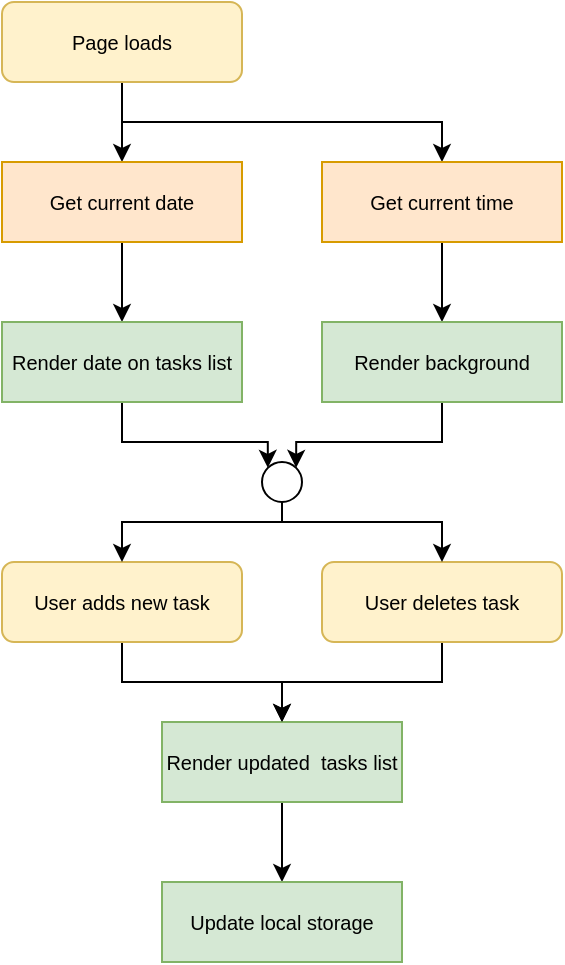 <mxfile version="14.9.8" type="github">
  <diagram id="C5RBs43oDa-KdzZeNtuy" name="Page-1">
    <mxGraphModel dx="1181" dy="663" grid="1" gridSize="10" guides="1" tooltips="1" connect="1" arrows="1" fold="1" page="1" pageScale="1" pageWidth="827" pageHeight="1169" math="0" shadow="0">
      <root>
        <mxCell id="WIyWlLk6GJQsqaUBKTNV-0" />
        <mxCell id="WIyWlLk6GJQsqaUBKTNV-1" parent="WIyWlLk6GJQsqaUBKTNV-0" />
        <mxCell id="pqtmPe52hNL9jo1NHyDP-5" style="edgeStyle=orthogonalEdgeStyle;rounded=0;orthogonalLoop=1;jettySize=auto;html=1;exitX=0.5;exitY=1;exitDx=0;exitDy=0;entryX=0.5;entryY=0;entryDx=0;entryDy=0;" edge="1" parent="WIyWlLk6GJQsqaUBKTNV-1" source="WIyWlLk6GJQsqaUBKTNV-3" target="pqtmPe52hNL9jo1NHyDP-3">
          <mxGeometry relative="1" as="geometry" />
        </mxCell>
        <mxCell id="pqtmPe52hNL9jo1NHyDP-11" style="edgeStyle=orthogonalEdgeStyle;rounded=0;orthogonalLoop=1;jettySize=auto;html=1;exitX=0.5;exitY=1;exitDx=0;exitDy=0;" edge="1" parent="WIyWlLk6GJQsqaUBKTNV-1" source="WIyWlLk6GJQsqaUBKTNV-3" target="pqtmPe52hNL9jo1NHyDP-10">
          <mxGeometry relative="1" as="geometry" />
        </mxCell>
        <mxCell id="WIyWlLk6GJQsqaUBKTNV-3" value="Page loads" style="rounded=1;whiteSpace=wrap;html=1;fontSize=10;glass=0;strokeWidth=1;shadow=0;fillColor=#fff2cc;strokeColor=#d6b656;" parent="WIyWlLk6GJQsqaUBKTNV-1" vertex="1">
          <mxGeometry x="160" y="40" width="120" height="40" as="geometry" />
        </mxCell>
        <mxCell id="pqtmPe52hNL9jo1NHyDP-8" style="edgeStyle=orthogonalEdgeStyle;rounded=0;orthogonalLoop=1;jettySize=auto;html=1;exitX=0.5;exitY=1;exitDx=0;exitDy=0;" edge="1" parent="WIyWlLk6GJQsqaUBKTNV-1" source="pqtmPe52hNL9jo1NHyDP-0" target="pqtmPe52hNL9jo1NHyDP-1">
          <mxGeometry relative="1" as="geometry" />
        </mxCell>
        <mxCell id="pqtmPe52hNL9jo1NHyDP-0" value="User adds new task" style="rounded=1;whiteSpace=wrap;html=1;fontSize=10;glass=0;strokeWidth=1;shadow=0;fillColor=#fff2cc;strokeColor=#d6b656;" vertex="1" parent="WIyWlLk6GJQsqaUBKTNV-1">
          <mxGeometry x="160" y="320" width="120" height="40" as="geometry" />
        </mxCell>
        <mxCell id="pqtmPe52hNL9jo1NHyDP-20" style="edgeStyle=orthogonalEdgeStyle;rounded=0;orthogonalLoop=1;jettySize=auto;html=1;exitX=0.5;exitY=1;exitDx=0;exitDy=0;" edge="1" parent="WIyWlLk6GJQsqaUBKTNV-1" source="pqtmPe52hNL9jo1NHyDP-1" target="pqtmPe52hNL9jo1NHyDP-19">
          <mxGeometry relative="1" as="geometry" />
        </mxCell>
        <mxCell id="pqtmPe52hNL9jo1NHyDP-1" value="Render updated&amp;nbsp; tasks list" style="rounded=0;whiteSpace=wrap;html=1;fillColor=#d5e8d4;strokeColor=#82b366;fontSize=10;" vertex="1" parent="WIyWlLk6GJQsqaUBKTNV-1">
          <mxGeometry x="240" y="400" width="120" height="40" as="geometry" />
        </mxCell>
        <mxCell id="pqtmPe52hNL9jo1NHyDP-9" style="edgeStyle=orthogonalEdgeStyle;rounded=0;orthogonalLoop=1;jettySize=auto;html=1;exitX=0.5;exitY=1;exitDx=0;exitDy=0;entryX=0.5;entryY=0;entryDx=0;entryDy=0;" edge="1" parent="WIyWlLk6GJQsqaUBKTNV-1" source="pqtmPe52hNL9jo1NHyDP-2" target="pqtmPe52hNL9jo1NHyDP-1">
          <mxGeometry relative="1" as="geometry">
            <mxPoint x="310" y="480" as="targetPoint" />
          </mxGeometry>
        </mxCell>
        <mxCell id="pqtmPe52hNL9jo1NHyDP-2" value="User deletes task" style="rounded=1;whiteSpace=wrap;html=1;fontSize=10;glass=0;strokeWidth=1;shadow=0;fillColor=#fff2cc;strokeColor=#d6b656;" vertex="1" parent="WIyWlLk6GJQsqaUBKTNV-1">
          <mxGeometry x="320" y="320" width="120" height="40" as="geometry" />
        </mxCell>
        <mxCell id="pqtmPe52hNL9jo1NHyDP-6" style="edgeStyle=orthogonalEdgeStyle;rounded=0;orthogonalLoop=1;jettySize=auto;html=1;exitX=0.5;exitY=1;exitDx=0;exitDy=0;" edge="1" parent="WIyWlLk6GJQsqaUBKTNV-1" source="pqtmPe52hNL9jo1NHyDP-3" target="pqtmPe52hNL9jo1NHyDP-4">
          <mxGeometry relative="1" as="geometry" />
        </mxCell>
        <mxCell id="pqtmPe52hNL9jo1NHyDP-3" value="Get current time" style="rounded=0;whiteSpace=wrap;html=1;fillColor=#ffe6cc;strokeColor=#d79b00;fontSize=10;" vertex="1" parent="WIyWlLk6GJQsqaUBKTNV-1">
          <mxGeometry x="320" y="120" width="120" height="40" as="geometry" />
        </mxCell>
        <mxCell id="pqtmPe52hNL9jo1NHyDP-31" style="edgeStyle=orthogonalEdgeStyle;rounded=0;orthogonalLoop=1;jettySize=auto;html=1;exitX=0.5;exitY=1;exitDx=0;exitDy=0;entryX=1;entryY=0;entryDx=0;entryDy=0;" edge="1" parent="WIyWlLk6GJQsqaUBKTNV-1" source="pqtmPe52hNL9jo1NHyDP-4" target="pqtmPe52hNL9jo1NHyDP-29">
          <mxGeometry relative="1" as="geometry" />
        </mxCell>
        <mxCell id="pqtmPe52hNL9jo1NHyDP-4" value="Render background" style="rounded=0;whiteSpace=wrap;html=1;fillColor=#d5e8d4;strokeColor=#82b366;fontSize=10;" vertex="1" parent="WIyWlLk6GJQsqaUBKTNV-1">
          <mxGeometry x="320" y="200" width="120" height="40" as="geometry" />
        </mxCell>
        <mxCell id="pqtmPe52hNL9jo1NHyDP-13" style="edgeStyle=orthogonalEdgeStyle;rounded=0;orthogonalLoop=1;jettySize=auto;html=1;exitX=0.5;exitY=1;exitDx=0;exitDy=0;entryX=0.5;entryY=0;entryDx=0;entryDy=0;" edge="1" parent="WIyWlLk6GJQsqaUBKTNV-1" source="pqtmPe52hNL9jo1NHyDP-10" target="pqtmPe52hNL9jo1NHyDP-12">
          <mxGeometry relative="1" as="geometry" />
        </mxCell>
        <mxCell id="pqtmPe52hNL9jo1NHyDP-10" value="Get current date" style="rounded=0;whiteSpace=wrap;html=1;fillColor=#ffe6cc;strokeColor=#d79b00;fontSize=10;" vertex="1" parent="WIyWlLk6GJQsqaUBKTNV-1">
          <mxGeometry x="160" y="120" width="120" height="40" as="geometry" />
        </mxCell>
        <mxCell id="pqtmPe52hNL9jo1NHyDP-30" style="edgeStyle=orthogonalEdgeStyle;rounded=0;orthogonalLoop=1;jettySize=auto;html=1;exitX=0.5;exitY=1;exitDx=0;exitDy=0;entryX=0;entryY=0;entryDx=0;entryDy=0;" edge="1" parent="WIyWlLk6GJQsqaUBKTNV-1" source="pqtmPe52hNL9jo1NHyDP-12" target="pqtmPe52hNL9jo1NHyDP-29">
          <mxGeometry relative="1" as="geometry" />
        </mxCell>
        <mxCell id="pqtmPe52hNL9jo1NHyDP-12" value="Render date on tasks list" style="rounded=0;whiteSpace=wrap;html=1;fillColor=#d5e8d4;strokeColor=#82b366;fontSize=10;" vertex="1" parent="WIyWlLk6GJQsqaUBKTNV-1">
          <mxGeometry x="160" y="200" width="120" height="40" as="geometry" />
        </mxCell>
        <mxCell id="pqtmPe52hNL9jo1NHyDP-19" value="Update local storage" style="rounded=0;whiteSpace=wrap;html=1;fillColor=#d5e8d4;strokeColor=#82b366;fontSize=10;" vertex="1" parent="WIyWlLk6GJQsqaUBKTNV-1">
          <mxGeometry x="240" y="480" width="120" height="40" as="geometry" />
        </mxCell>
        <mxCell id="pqtmPe52hNL9jo1NHyDP-32" style="edgeStyle=orthogonalEdgeStyle;rounded=0;orthogonalLoop=1;jettySize=auto;html=1;exitX=0.5;exitY=1;exitDx=0;exitDy=0;entryX=0.5;entryY=0;entryDx=0;entryDy=0;" edge="1" parent="WIyWlLk6GJQsqaUBKTNV-1" source="pqtmPe52hNL9jo1NHyDP-29" target="pqtmPe52hNL9jo1NHyDP-0">
          <mxGeometry relative="1" as="geometry">
            <Array as="points">
              <mxPoint x="300" y="300" />
              <mxPoint x="220" y="300" />
            </Array>
          </mxGeometry>
        </mxCell>
        <mxCell id="pqtmPe52hNL9jo1NHyDP-33" style="edgeStyle=orthogonalEdgeStyle;rounded=0;orthogonalLoop=1;jettySize=auto;html=1;exitX=0.5;exitY=1;exitDx=0;exitDy=0;entryX=0.5;entryY=0;entryDx=0;entryDy=0;" edge="1" parent="WIyWlLk6GJQsqaUBKTNV-1" source="pqtmPe52hNL9jo1NHyDP-29" target="pqtmPe52hNL9jo1NHyDP-2">
          <mxGeometry relative="1" as="geometry">
            <Array as="points">
              <mxPoint x="300" y="300" />
              <mxPoint x="380" y="300" />
            </Array>
          </mxGeometry>
        </mxCell>
        <mxCell id="pqtmPe52hNL9jo1NHyDP-29" value="" style="ellipse;whiteSpace=wrap;html=1;aspect=fixed;" vertex="1" parent="WIyWlLk6GJQsqaUBKTNV-1">
          <mxGeometry x="290" y="270" width="20" height="20" as="geometry" />
        </mxCell>
      </root>
    </mxGraphModel>
  </diagram>
</mxfile>
